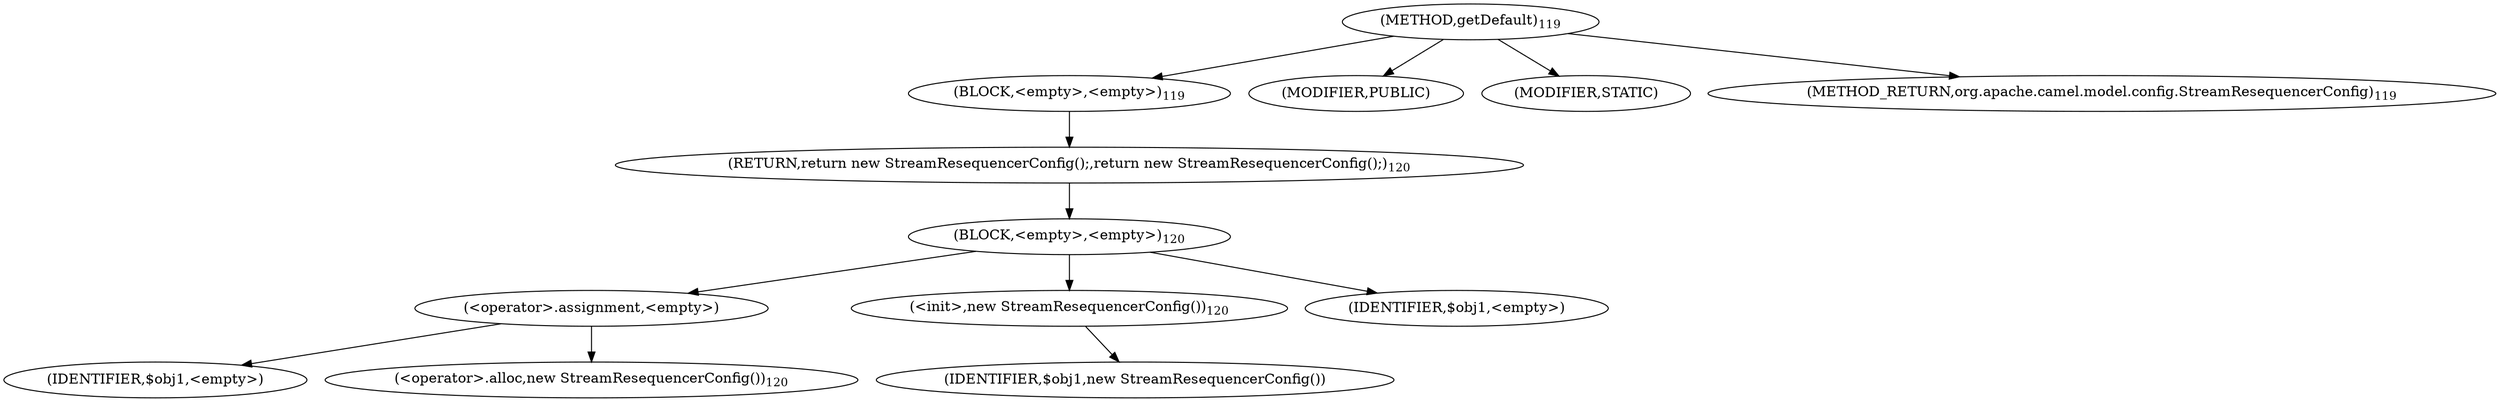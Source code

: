 digraph "getDefault" {  
"90" [label = <(METHOD,getDefault)<SUB>119</SUB>> ]
"91" [label = <(BLOCK,&lt;empty&gt;,&lt;empty&gt;)<SUB>119</SUB>> ]
"92" [label = <(RETURN,return new StreamResequencerConfig();,return new StreamResequencerConfig();)<SUB>120</SUB>> ]
"93" [label = <(BLOCK,&lt;empty&gt;,&lt;empty&gt;)<SUB>120</SUB>> ]
"94" [label = <(&lt;operator&gt;.assignment,&lt;empty&gt;)> ]
"95" [label = <(IDENTIFIER,$obj1,&lt;empty&gt;)> ]
"96" [label = <(&lt;operator&gt;.alloc,new StreamResequencerConfig())<SUB>120</SUB>> ]
"97" [label = <(&lt;init&gt;,new StreamResequencerConfig())<SUB>120</SUB>> ]
"98" [label = <(IDENTIFIER,$obj1,new StreamResequencerConfig())> ]
"99" [label = <(IDENTIFIER,$obj1,&lt;empty&gt;)> ]
"100" [label = <(MODIFIER,PUBLIC)> ]
"101" [label = <(MODIFIER,STATIC)> ]
"102" [label = <(METHOD_RETURN,org.apache.camel.model.config.StreamResequencerConfig)<SUB>119</SUB>> ]
  "90" -> "91" 
  "90" -> "100" 
  "90" -> "101" 
  "90" -> "102" 
  "91" -> "92" 
  "92" -> "93" 
  "93" -> "94" 
  "93" -> "97" 
  "93" -> "99" 
  "94" -> "95" 
  "94" -> "96" 
  "97" -> "98" 
}
